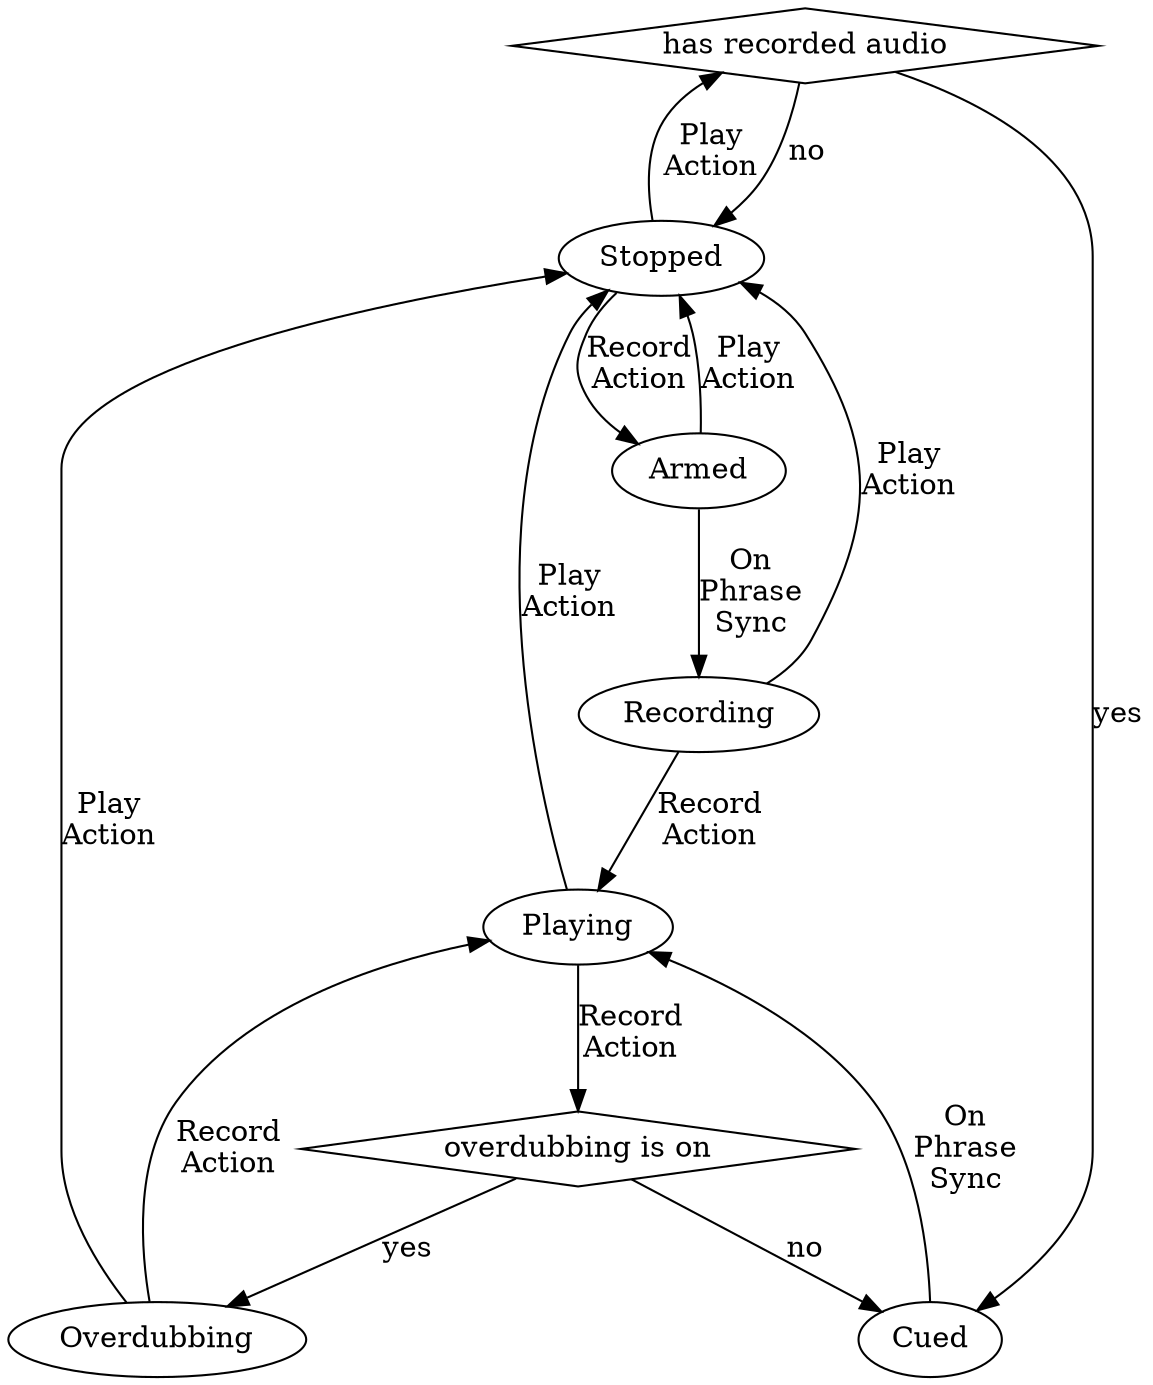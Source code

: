 digraph G {

  node [ shape="diamond" ];
  hasAudio [ label="has recorded audio" ];
  overdubActive [ label="overdubbing is on" ];

  node [ shape="oval" ];
  Stopped -> Armed [ label="Record\nAction" ];
  Stopped -> hasAudio [ label="Play\nAction" ];
  hasAudio -> Stopped [ label="no" ];
  hasAudio -> Cued [ label="yes" ];

  Cued -> Playing [ label="On\nPhrase\nSync" ];

  Armed -> Stopped [ label="Play\nAction" ];
  Armed -> Recording [ label="On\nPhrase\nSync" ];

  Recording -> Stopped [ label="Play\nAction" ];
  Recording -> Playing [ label="Record\nAction" ];

  Playing -> Stopped [ label="Play\nAction" ];
  Playing -> overdubActive [ label="Record\nAction" ];

  overdubActive -> Cued [ label="no" ];
  overdubActive -> Overdubbing [ label="yes" ];

  Overdubbing -> Stopped [ label="Play\nAction" ];
  Overdubbing -> Playing [ label="Record\nAction" ];

}
